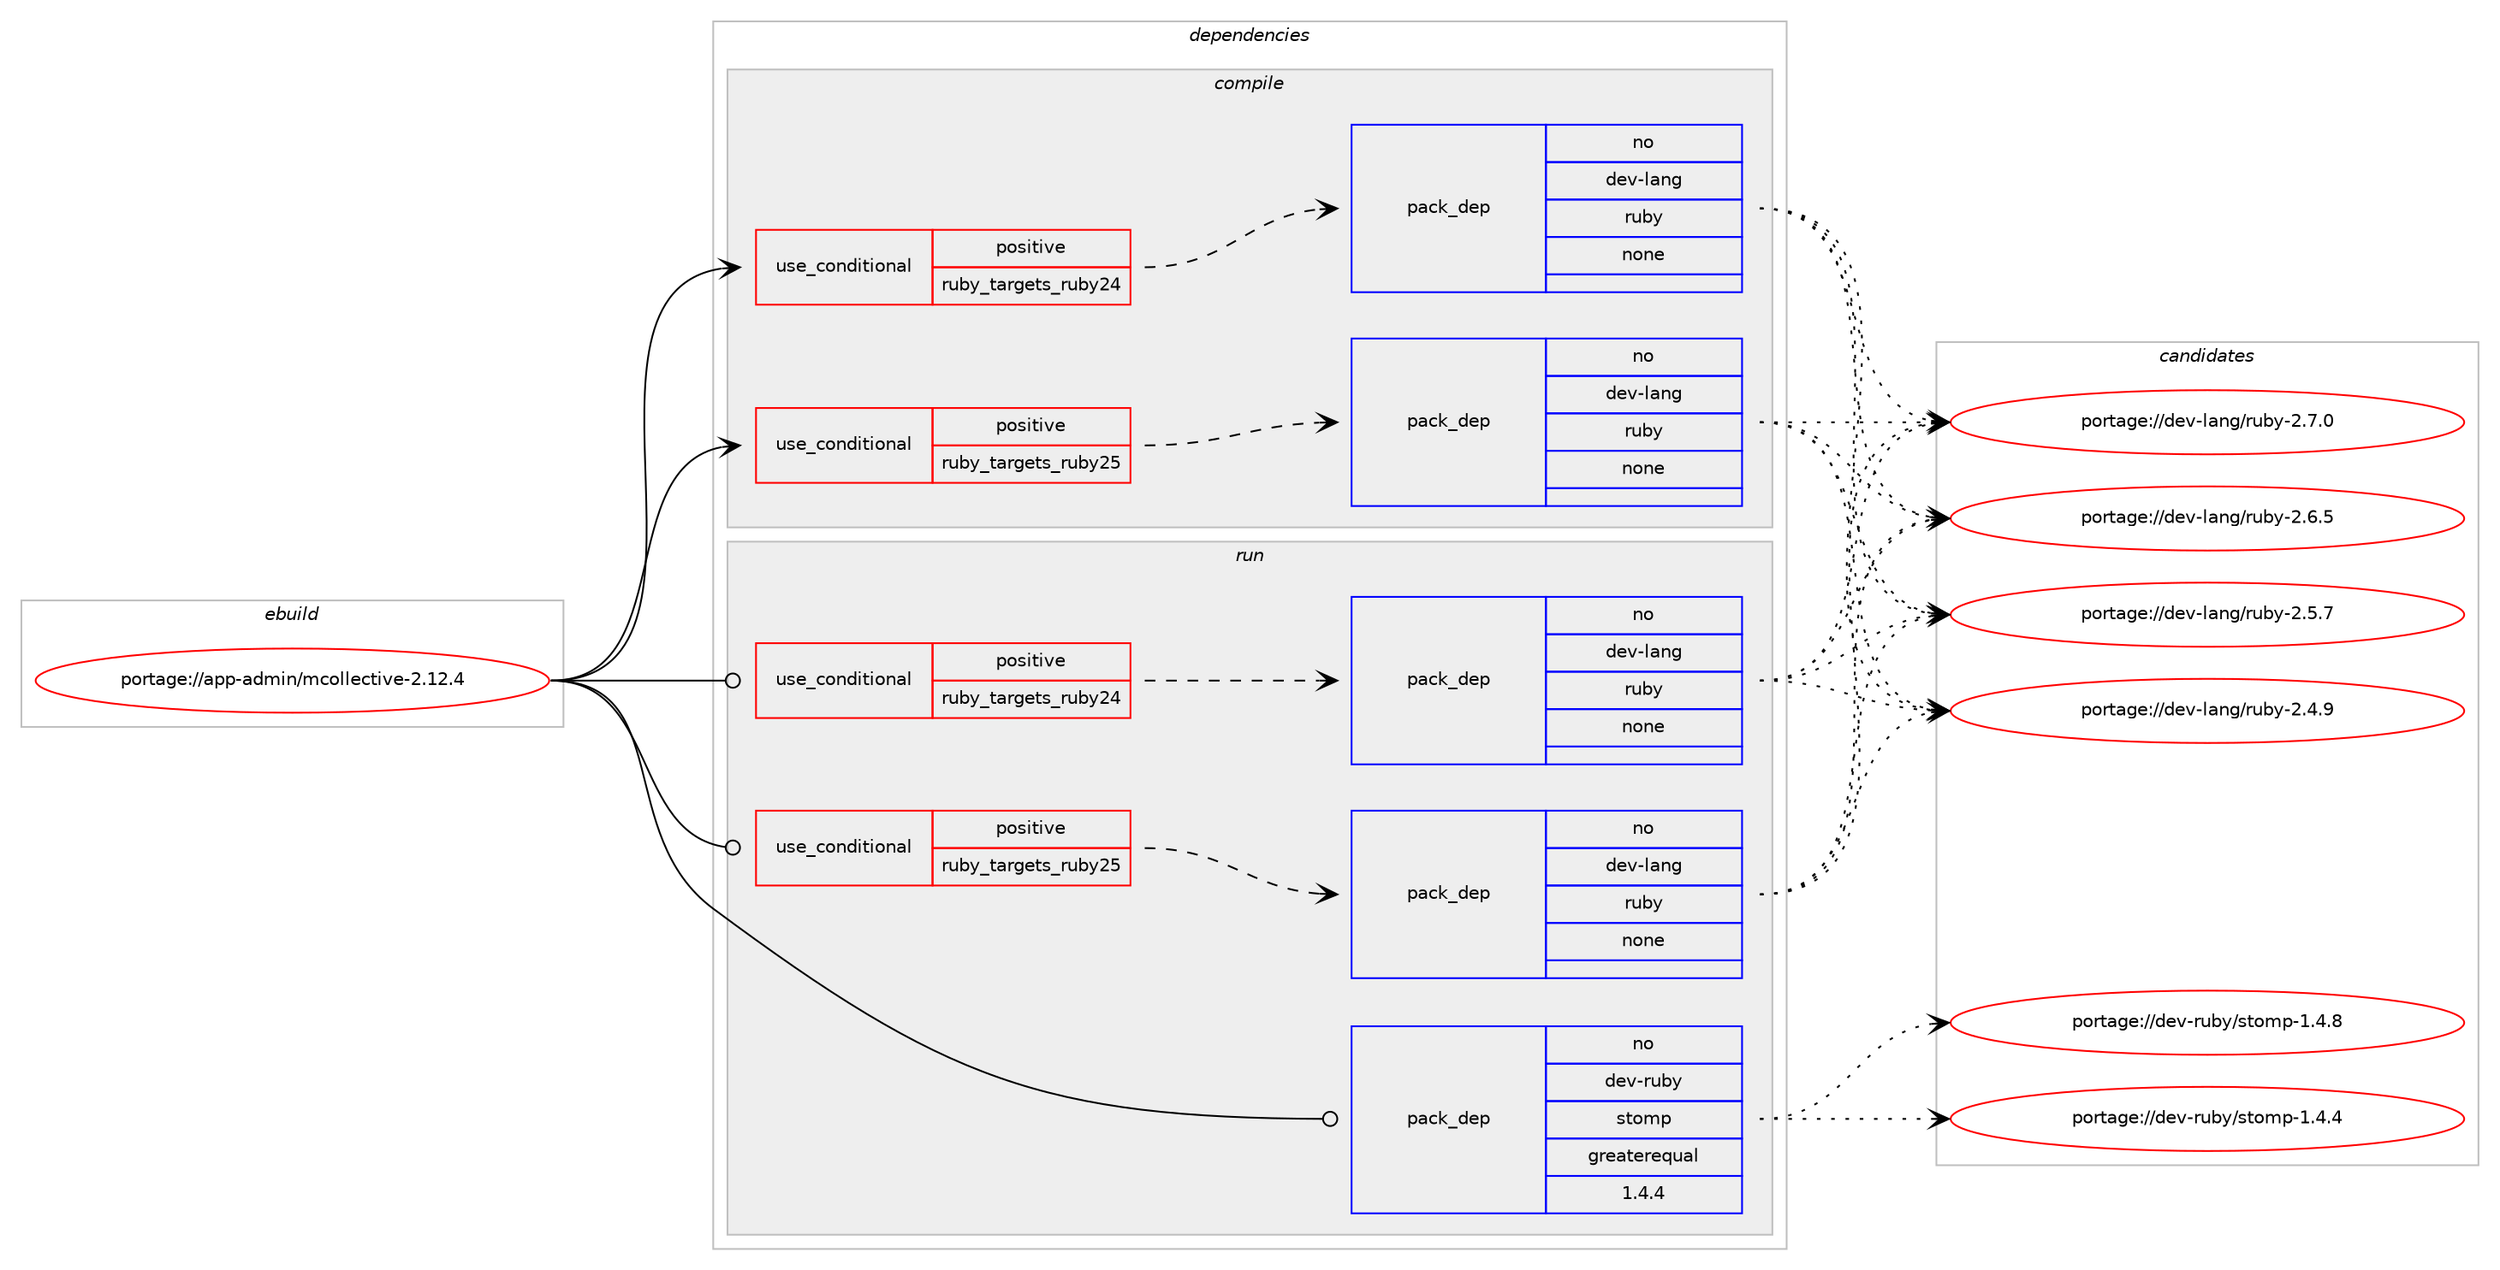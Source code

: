 digraph prolog {

# *************
# Graph options
# *************

newrank=true;
concentrate=true;
compound=true;
graph [rankdir=LR,fontname=Helvetica,fontsize=10,ranksep=1.5];#, ranksep=2.5, nodesep=0.2];
edge  [arrowhead=vee];
node  [fontname=Helvetica,fontsize=10];

# **********
# The ebuild
# **********

subgraph cluster_leftcol {
color=gray;
label=<<i>ebuild</i>>;
id [label="portage://app-admin/mcollective-2.12.4", color=red, width=4, href="../app-admin/mcollective-2.12.4.svg"];
}

# ****************
# The dependencies
# ****************

subgraph cluster_midcol {
color=gray;
label=<<i>dependencies</i>>;
subgraph cluster_compile {
fillcolor="#eeeeee";
style=filled;
label=<<i>compile</i>>;
subgraph cond154921 {
dependency654872 [label=<<TABLE BORDER="0" CELLBORDER="1" CELLSPACING="0" CELLPADDING="4"><TR><TD ROWSPAN="3" CELLPADDING="10">use_conditional</TD></TR><TR><TD>positive</TD></TR><TR><TD>ruby_targets_ruby24</TD></TR></TABLE>>, shape=none, color=red];
subgraph pack491242 {
dependency654873 [label=<<TABLE BORDER="0" CELLBORDER="1" CELLSPACING="0" CELLPADDING="4" WIDTH="220"><TR><TD ROWSPAN="6" CELLPADDING="30">pack_dep</TD></TR><TR><TD WIDTH="110">no</TD></TR><TR><TD>dev-lang</TD></TR><TR><TD>ruby</TD></TR><TR><TD>none</TD></TR><TR><TD></TD></TR></TABLE>>, shape=none, color=blue];
}
dependency654872:e -> dependency654873:w [weight=20,style="dashed",arrowhead="vee"];
}
id:e -> dependency654872:w [weight=20,style="solid",arrowhead="vee"];
subgraph cond154922 {
dependency654874 [label=<<TABLE BORDER="0" CELLBORDER="1" CELLSPACING="0" CELLPADDING="4"><TR><TD ROWSPAN="3" CELLPADDING="10">use_conditional</TD></TR><TR><TD>positive</TD></TR><TR><TD>ruby_targets_ruby25</TD></TR></TABLE>>, shape=none, color=red];
subgraph pack491243 {
dependency654875 [label=<<TABLE BORDER="0" CELLBORDER="1" CELLSPACING="0" CELLPADDING="4" WIDTH="220"><TR><TD ROWSPAN="6" CELLPADDING="30">pack_dep</TD></TR><TR><TD WIDTH="110">no</TD></TR><TR><TD>dev-lang</TD></TR><TR><TD>ruby</TD></TR><TR><TD>none</TD></TR><TR><TD></TD></TR></TABLE>>, shape=none, color=blue];
}
dependency654874:e -> dependency654875:w [weight=20,style="dashed",arrowhead="vee"];
}
id:e -> dependency654874:w [weight=20,style="solid",arrowhead="vee"];
}
subgraph cluster_compileandrun {
fillcolor="#eeeeee";
style=filled;
label=<<i>compile and run</i>>;
}
subgraph cluster_run {
fillcolor="#eeeeee";
style=filled;
label=<<i>run</i>>;
subgraph cond154923 {
dependency654876 [label=<<TABLE BORDER="0" CELLBORDER="1" CELLSPACING="0" CELLPADDING="4"><TR><TD ROWSPAN="3" CELLPADDING="10">use_conditional</TD></TR><TR><TD>positive</TD></TR><TR><TD>ruby_targets_ruby24</TD></TR></TABLE>>, shape=none, color=red];
subgraph pack491244 {
dependency654877 [label=<<TABLE BORDER="0" CELLBORDER="1" CELLSPACING="0" CELLPADDING="4" WIDTH="220"><TR><TD ROWSPAN="6" CELLPADDING="30">pack_dep</TD></TR><TR><TD WIDTH="110">no</TD></TR><TR><TD>dev-lang</TD></TR><TR><TD>ruby</TD></TR><TR><TD>none</TD></TR><TR><TD></TD></TR></TABLE>>, shape=none, color=blue];
}
dependency654876:e -> dependency654877:w [weight=20,style="dashed",arrowhead="vee"];
}
id:e -> dependency654876:w [weight=20,style="solid",arrowhead="odot"];
subgraph cond154924 {
dependency654878 [label=<<TABLE BORDER="0" CELLBORDER="1" CELLSPACING="0" CELLPADDING="4"><TR><TD ROWSPAN="3" CELLPADDING="10">use_conditional</TD></TR><TR><TD>positive</TD></TR><TR><TD>ruby_targets_ruby25</TD></TR></TABLE>>, shape=none, color=red];
subgraph pack491245 {
dependency654879 [label=<<TABLE BORDER="0" CELLBORDER="1" CELLSPACING="0" CELLPADDING="4" WIDTH="220"><TR><TD ROWSPAN="6" CELLPADDING="30">pack_dep</TD></TR><TR><TD WIDTH="110">no</TD></TR><TR><TD>dev-lang</TD></TR><TR><TD>ruby</TD></TR><TR><TD>none</TD></TR><TR><TD></TD></TR></TABLE>>, shape=none, color=blue];
}
dependency654878:e -> dependency654879:w [weight=20,style="dashed",arrowhead="vee"];
}
id:e -> dependency654878:w [weight=20,style="solid",arrowhead="odot"];
subgraph pack491246 {
dependency654880 [label=<<TABLE BORDER="0" CELLBORDER="1" CELLSPACING="0" CELLPADDING="4" WIDTH="220"><TR><TD ROWSPAN="6" CELLPADDING="30">pack_dep</TD></TR><TR><TD WIDTH="110">no</TD></TR><TR><TD>dev-ruby</TD></TR><TR><TD>stomp</TD></TR><TR><TD>greaterequal</TD></TR><TR><TD>1.4.4</TD></TR></TABLE>>, shape=none, color=blue];
}
id:e -> dependency654880:w [weight=20,style="solid",arrowhead="odot"];
}
}

# **************
# The candidates
# **************

subgraph cluster_choices {
rank=same;
color=gray;
label=<<i>candidates</i>>;

subgraph choice491242 {
color=black;
nodesep=1;
choice10010111845108971101034711411798121455046554648 [label="portage://dev-lang/ruby-2.7.0", color=red, width=4,href="../dev-lang/ruby-2.7.0.svg"];
choice10010111845108971101034711411798121455046544653 [label="portage://dev-lang/ruby-2.6.5", color=red, width=4,href="../dev-lang/ruby-2.6.5.svg"];
choice10010111845108971101034711411798121455046534655 [label="portage://dev-lang/ruby-2.5.7", color=red, width=4,href="../dev-lang/ruby-2.5.7.svg"];
choice10010111845108971101034711411798121455046524657 [label="portage://dev-lang/ruby-2.4.9", color=red, width=4,href="../dev-lang/ruby-2.4.9.svg"];
dependency654873:e -> choice10010111845108971101034711411798121455046554648:w [style=dotted,weight="100"];
dependency654873:e -> choice10010111845108971101034711411798121455046544653:w [style=dotted,weight="100"];
dependency654873:e -> choice10010111845108971101034711411798121455046534655:w [style=dotted,weight="100"];
dependency654873:e -> choice10010111845108971101034711411798121455046524657:w [style=dotted,weight="100"];
}
subgraph choice491243 {
color=black;
nodesep=1;
choice10010111845108971101034711411798121455046554648 [label="portage://dev-lang/ruby-2.7.0", color=red, width=4,href="../dev-lang/ruby-2.7.0.svg"];
choice10010111845108971101034711411798121455046544653 [label="portage://dev-lang/ruby-2.6.5", color=red, width=4,href="../dev-lang/ruby-2.6.5.svg"];
choice10010111845108971101034711411798121455046534655 [label="portage://dev-lang/ruby-2.5.7", color=red, width=4,href="../dev-lang/ruby-2.5.7.svg"];
choice10010111845108971101034711411798121455046524657 [label="portage://dev-lang/ruby-2.4.9", color=red, width=4,href="../dev-lang/ruby-2.4.9.svg"];
dependency654875:e -> choice10010111845108971101034711411798121455046554648:w [style=dotted,weight="100"];
dependency654875:e -> choice10010111845108971101034711411798121455046544653:w [style=dotted,weight="100"];
dependency654875:e -> choice10010111845108971101034711411798121455046534655:w [style=dotted,weight="100"];
dependency654875:e -> choice10010111845108971101034711411798121455046524657:w [style=dotted,weight="100"];
}
subgraph choice491244 {
color=black;
nodesep=1;
choice10010111845108971101034711411798121455046554648 [label="portage://dev-lang/ruby-2.7.0", color=red, width=4,href="../dev-lang/ruby-2.7.0.svg"];
choice10010111845108971101034711411798121455046544653 [label="portage://dev-lang/ruby-2.6.5", color=red, width=4,href="../dev-lang/ruby-2.6.5.svg"];
choice10010111845108971101034711411798121455046534655 [label="portage://dev-lang/ruby-2.5.7", color=red, width=4,href="../dev-lang/ruby-2.5.7.svg"];
choice10010111845108971101034711411798121455046524657 [label="portage://dev-lang/ruby-2.4.9", color=red, width=4,href="../dev-lang/ruby-2.4.9.svg"];
dependency654877:e -> choice10010111845108971101034711411798121455046554648:w [style=dotted,weight="100"];
dependency654877:e -> choice10010111845108971101034711411798121455046544653:w [style=dotted,weight="100"];
dependency654877:e -> choice10010111845108971101034711411798121455046534655:w [style=dotted,weight="100"];
dependency654877:e -> choice10010111845108971101034711411798121455046524657:w [style=dotted,weight="100"];
}
subgraph choice491245 {
color=black;
nodesep=1;
choice10010111845108971101034711411798121455046554648 [label="portage://dev-lang/ruby-2.7.0", color=red, width=4,href="../dev-lang/ruby-2.7.0.svg"];
choice10010111845108971101034711411798121455046544653 [label="portage://dev-lang/ruby-2.6.5", color=red, width=4,href="../dev-lang/ruby-2.6.5.svg"];
choice10010111845108971101034711411798121455046534655 [label="portage://dev-lang/ruby-2.5.7", color=red, width=4,href="../dev-lang/ruby-2.5.7.svg"];
choice10010111845108971101034711411798121455046524657 [label="portage://dev-lang/ruby-2.4.9", color=red, width=4,href="../dev-lang/ruby-2.4.9.svg"];
dependency654879:e -> choice10010111845108971101034711411798121455046554648:w [style=dotted,weight="100"];
dependency654879:e -> choice10010111845108971101034711411798121455046544653:w [style=dotted,weight="100"];
dependency654879:e -> choice10010111845108971101034711411798121455046534655:w [style=dotted,weight="100"];
dependency654879:e -> choice10010111845108971101034711411798121455046524657:w [style=dotted,weight="100"];
}
subgraph choice491246 {
color=black;
nodesep=1;
choice100101118451141179812147115116111109112454946524656 [label="portage://dev-ruby/stomp-1.4.8", color=red, width=4,href="../dev-ruby/stomp-1.4.8.svg"];
choice100101118451141179812147115116111109112454946524652 [label="portage://dev-ruby/stomp-1.4.4", color=red, width=4,href="../dev-ruby/stomp-1.4.4.svg"];
dependency654880:e -> choice100101118451141179812147115116111109112454946524656:w [style=dotted,weight="100"];
dependency654880:e -> choice100101118451141179812147115116111109112454946524652:w [style=dotted,weight="100"];
}
}

}
